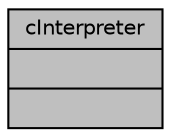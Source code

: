 digraph G
{
  edge [fontname="Helvetica",fontsize="10",labelfontname="Helvetica",labelfontsize="10"];
  node [fontname="Helvetica",fontsize="10",shape=record];
  Node1 [label="{cInterpreter\n||}",height=0.2,width=0.4,color="black", fillcolor="grey75", style="filled" fontcolor="black"];
}
